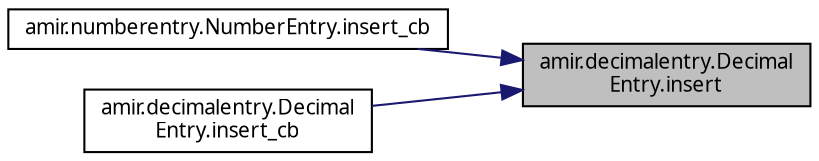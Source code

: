 digraph "amir.decimalentry.DecimalEntry.insert"
{
 // LATEX_PDF_SIZE
  edge [fontname="FreeSans.ttf",fontsize="10",labelfontname="FreeSans.ttf",labelfontsize="10"];
  node [fontname="FreeSans.ttf",fontsize="10",shape=record];
  rankdir="RL";
  Node1 [label="amir.decimalentry.Decimal\lEntry.insert",height=0.2,width=0.4,color="black", fillcolor="grey75", style="filled", fontcolor="black",tooltip=" "];
  Node1 -> Node2 [dir="back",color="midnightblue",fontsize="10",style="solid",fontname="FreeSans.ttf"];
  Node2 [label="amir.numberentry.NumberEntry.insert_cb",height=0.2,width=0.4,color="black", fillcolor="white", style="filled",URL="$classamir_1_1numberentry_1_1_number_entry.html#a0be6ef926eb5500e1df234e825e75f4d",tooltip=" "];
  Node1 -> Node3 [dir="back",color="midnightblue",fontsize="10",style="solid",fontname="FreeSans.ttf"];
  Node3 [label="amir.decimalentry.Decimal\lEntry.insert_cb",height=0.2,width=0.4,color="black", fillcolor="white", style="filled",URL="$classamir_1_1decimalentry_1_1_decimal_entry.html#aa41b99525517d39e988f12db4ea82273",tooltip=" "];
}
